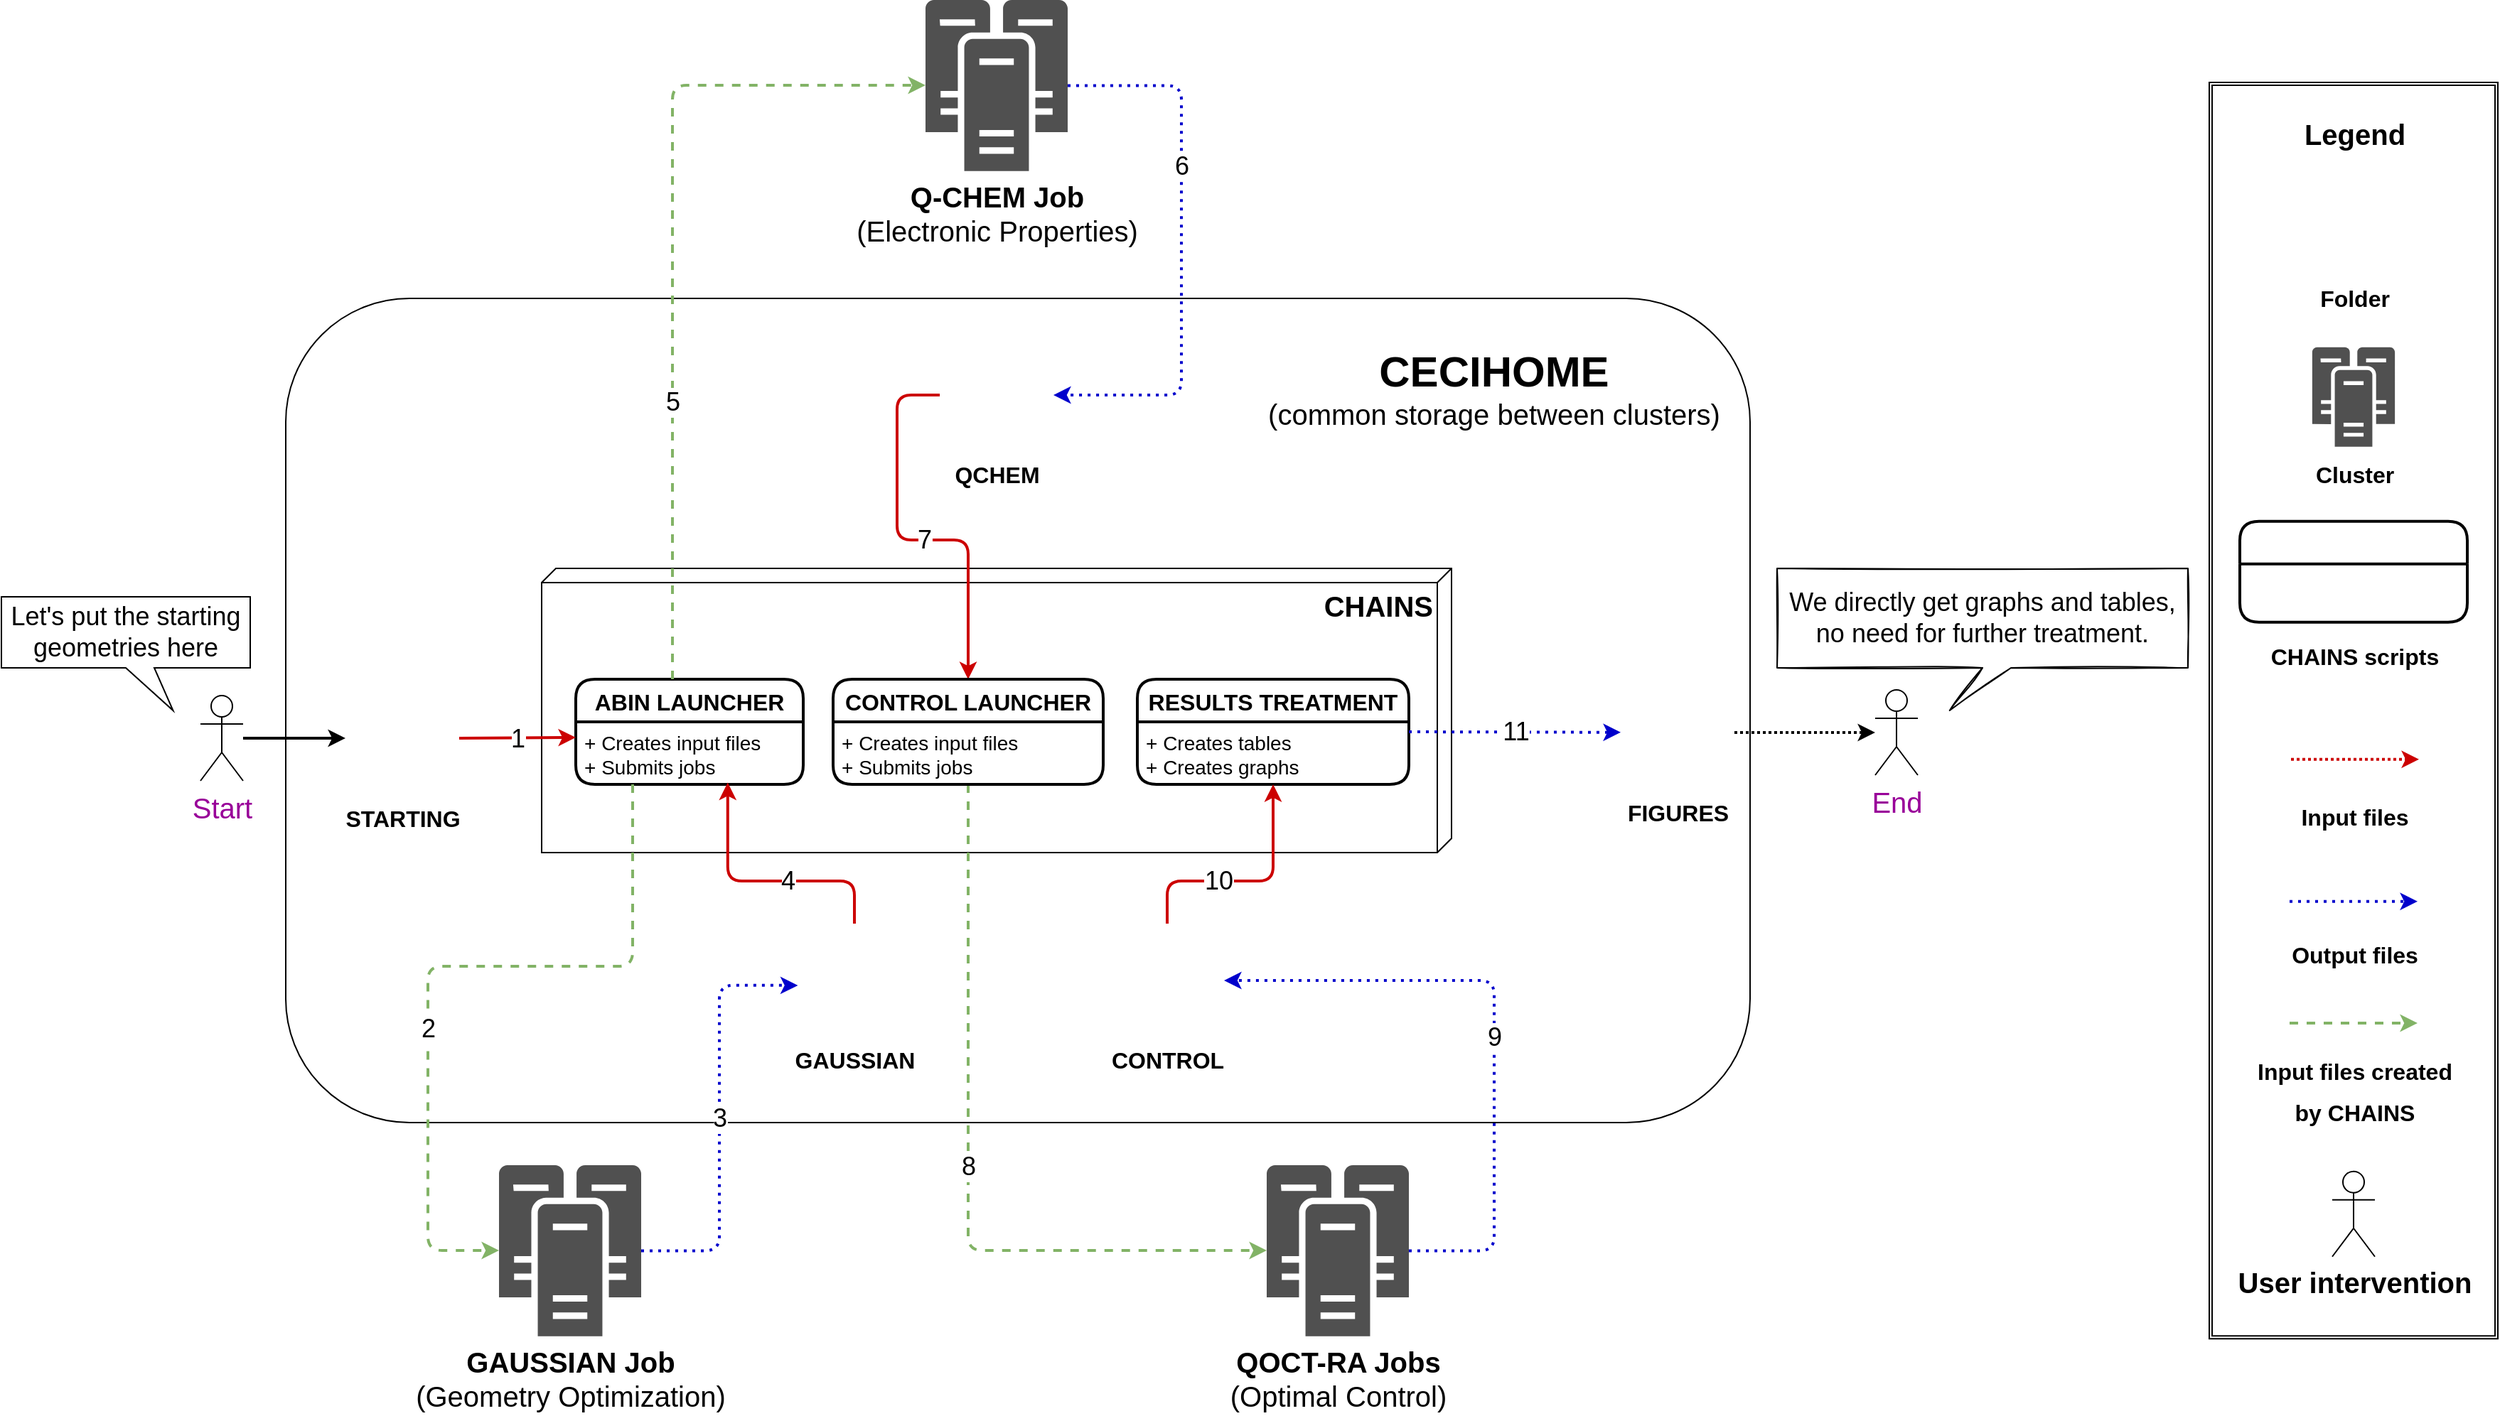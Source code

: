 <mxfile version="20.2.0" type="device"><diagram id="oDAFBVokc_pXZUpDWFh-" name="Page-1"><mxGraphModel dx="2188" dy="1157" grid="1" gridSize="10" guides="1" tooltips="1" connect="1" arrows="1" fold="1" page="1" pageScale="1" pageWidth="1500" pageHeight="1200" math="0" shadow="0"><root><mxCell id="0"/><mxCell id="1" parent="0"/><mxCell id="QxO57SGYFA1e94odiCVw-58" value="" style="whiteSpace=wrap;html=1;fontSize=20;align=right;rounded=1;" parent="1" vertex="1"><mxGeometry x="250" y="310" width="1030" height="580" as="geometry"/></mxCell><mxCell id="QxO57SGYFA1e94odiCVw-16" value="&lt;div style=&quot;font-size: 20px&quot; align=&quot;right&quot;&gt;&lt;b style=&quot;font-size: 20px&quot;&gt;CHAINS&lt;/b&gt;&lt;/div&gt;" style="verticalAlign=top;align=right;spacingTop=8;spacingLeft=2;spacingRight=12;shape=cube;size=10;direction=south;fontStyle=0;html=1;fontSize=20;rounded=1;" parent="1" vertex="1"><mxGeometry x="430" y="500" width="640" height="200" as="geometry"/></mxCell><mxCell id="QxO57SGYFA1e94odiCVw-7" value="&lt;span style=&quot;font-size: 16px&quot;&gt;STARTING&lt;/span&gt;" style="shape=image;html=1;verticalAlign=top;verticalLabelPosition=bottom;labelBackgroundColor=#ffffff;imageAspect=0;aspect=fixed;image=https://cdn2.iconfinder.com/data/icons/essential-web-3/50/folder-open-storage-file-organize-128.png;fontSize=16;fontStyle=1;rounded=1;" parent="1" vertex="1"><mxGeometry x="292" y="579.5" width="80" height="80" as="geometry"/></mxCell><mxCell id="QxO57SGYFA1e94odiCVw-10" value="GAUSSIAN" style="shape=image;html=1;verticalAlign=top;verticalLabelPosition=bottom;labelBackgroundColor=#ffffff;imageAspect=0;aspect=fixed;image=https://cdn2.iconfinder.com/data/icons/essential-web-3/50/folder-open-storage-file-organize-128.png;fontSize=16;fontStyle=1;rounded=1;" parent="1" vertex="1"><mxGeometry x="610" y="750" width="80" height="80" as="geometry"/></mxCell><mxCell id="QxO57SGYFA1e94odiCVw-11" value="QCHEM" style="shape=image;html=1;verticalAlign=top;verticalLabelPosition=bottom;labelBackgroundColor=#ffffff;imageAspect=0;aspect=fixed;image=https://cdn2.iconfinder.com/data/icons/essential-web-3/50/folder-open-storage-file-organize-128.png;fontSize=16;fontStyle=1;rounded=1;" parent="1" vertex="1"><mxGeometry x="710" y="338" width="80" height="80" as="geometry"/></mxCell><mxCell id="QxO57SGYFA1e94odiCVw-12" value="&lt;div&gt;CONTROL&lt;/div&gt;" style="shape=image;html=1;verticalAlign=top;verticalLabelPosition=bottom;labelBackgroundColor=#ffffff;imageAspect=0;aspect=fixed;image=https://cdn2.iconfinder.com/data/icons/essential-web-3/50/folder-open-storage-file-organize-128.png;fontSize=16;fontStyle=1;rounded=1;" parent="1" vertex="1"><mxGeometry x="830" y="750" width="80" height="80" as="geometry"/></mxCell><mxCell id="QxO57SGYFA1e94odiCVw-13" value="FIGURES" style="shape=image;html=1;verticalAlign=top;verticalLabelPosition=bottom;labelBackgroundColor=#ffffff;imageAspect=0;aspect=fixed;image=https://cdn2.iconfinder.com/data/icons/essential-web-3/50/folder-open-storage-file-organize-128.png;fontSize=16;fontStyle=1;rounded=1;" parent="1" vertex="1"><mxGeometry x="1189" y="575.5" width="80" height="80" as="geometry"/></mxCell><mxCell id="QxO57SGYFA1e94odiCVw-34" value="&lt;b&gt;GAUSSIAN Job&lt;/b&gt; &lt;br&gt;(Geometry Optimization)" style="pointerEvents=1;shadow=0;dashed=0;html=1;strokeColor=none;fillColor=#505050;labelPosition=center;verticalLabelPosition=bottom;verticalAlign=top;outlineConnect=0;align=center;shape=mxgraph.office.servers.cluster_server;fontSize=20;aspect=fixed;rounded=1;" parent="1" vertex="1"><mxGeometry x="400" y="920" width="100" height="120.41" as="geometry"/></mxCell><mxCell id="QxO57SGYFA1e94odiCVw-43" value="&lt;b&gt;Q-CHEM Job&lt;/b&gt; &lt;br&gt;&lt;div&gt;(Electronic Properties)&lt;/div&gt;" style="pointerEvents=1;shadow=0;dashed=0;html=1;strokeColor=none;fillColor=#505050;labelPosition=center;verticalLabelPosition=bottom;verticalAlign=top;outlineConnect=0;align=center;shape=mxgraph.office.servers.cluster_server;fontSize=20;aspect=fixed;rounded=1;" parent="1" vertex="1"><mxGeometry x="700" y="100" width="100" height="120.41" as="geometry"/></mxCell><mxCell id="QxO57SGYFA1e94odiCVw-48" value="&lt;b&gt;QOCT-RA Jobs&lt;/b&gt; &lt;br&gt;(Optimal Control)" style="pointerEvents=1;shadow=0;dashed=0;html=1;strokeColor=none;fillColor=#505050;labelPosition=center;verticalLabelPosition=bottom;verticalAlign=top;outlineConnect=0;align=center;shape=mxgraph.office.servers.cluster_server;fontSize=20;aspect=fixed;rounded=1;" parent="1" vertex="1"><mxGeometry x="940" y="920" width="100" height="120.41" as="geometry"/></mxCell><mxCell id="QxO57SGYFA1e94odiCVw-59" value="&lt;font style=&quot;font-size: 30px&quot;&gt;&lt;b&gt;CECIHOME&lt;/b&gt;&lt;/font&gt;&lt;br&gt;(common storage between clusters)" style="text;html=1;strokeColor=none;fillColor=none;align=center;verticalAlign=middle;whiteSpace=wrap;fontSize=20;rounded=1;" parent="1" vertex="1"><mxGeometry x="920" y="338" width="360" height="70" as="geometry"/></mxCell><mxCell id="QxO57SGYFA1e94odiCVw-60" value="&lt;font color=&quot;#990099&quot;&gt;Start&lt;/font&gt;" style="shape=umlActor;verticalLabelPosition=bottom;verticalAlign=top;html=1;outlineConnect=0;fontSize=20;align=center;rounded=1;" parent="1" vertex="1"><mxGeometry x="190" y="589.5" width="30" height="60" as="geometry"/></mxCell><mxCell id="QxO57SGYFA1e94odiCVw-64" value="&lt;font color=&quot;#990099&quot;&gt;End&lt;/font&gt;" style="shape=umlActor;verticalLabelPosition=bottom;verticalAlign=top;html=1;outlineConnect=0;fontSize=20;align=center;rounded=1;" parent="1" vertex="1"><mxGeometry x="1368" y="585.5" width="30" height="60" as="geometry"/></mxCell><mxCell id="QxO57SGYFA1e94odiCVw-25" value="ABIN LAUNCHER" style="swimlane;childLayout=stackLayout;horizontal=1;startSize=30;horizontalStack=0;fontSize=16;fontStyle=1;strokeWidth=2;resizeParent=0;resizeLast=1;shadow=0;dashed=0;align=center;rounded=1;" parent="1" vertex="1"><mxGeometry x="454" y="578" width="160" height="74" as="geometry"/></mxCell><mxCell id="QxO57SGYFA1e94odiCVw-26" value="+ Creates input files&#xA;+ Submits jobs" style="align=left;strokeColor=none;fillColor=none;spacingLeft=4;fontSize=14;verticalAlign=top;resizable=0;rotatable=0;part=1;rounded=1;" parent="QxO57SGYFA1e94odiCVw-25" vertex="1"><mxGeometry y="30" width="160" height="44" as="geometry"/></mxCell><mxCell id="QxO57SGYFA1e94odiCVw-29" value="RESULTS TREATMENT" style="swimlane;childLayout=stackLayout;horizontal=1;startSize=30;horizontalStack=0;fontSize=16;fontStyle=1;strokeWidth=2;resizeParent=0;resizeLast=1;shadow=0;dashed=0;align=center;rounded=1;" parent="1" vertex="1"><mxGeometry x="849" y="577.995" width="191" height="74.01" as="geometry"/></mxCell><mxCell id="QxO57SGYFA1e94odiCVw-30" value="+ Creates tables&#xA;+ Creates graphs" style="align=left;strokeColor=none;fillColor=none;spacingLeft=4;fontSize=14;verticalAlign=top;resizable=0;rotatable=0;part=1;rounded=1;" parent="QxO57SGYFA1e94odiCVw-29" vertex="1"><mxGeometry y="30" width="191" height="44.01" as="geometry"/></mxCell><mxCell id="eIyXIAfSM2_SocFCffGe-3" value="" style="endArrow=classic;html=1;fontSize=20;strokeWidth=2;" parent="1" source="QxO57SGYFA1e94odiCVw-60" target="QxO57SGYFA1e94odiCVw-7" edge="1"><mxGeometry relative="1" as="geometry"><mxPoint x="70" y="734" as="sourcePoint"/><mxPoint x="170" y="734" as="targetPoint"/></mxGeometry></mxCell><mxCell id="eIyXIAfSM2_SocFCffGe-5" value="" style="endArrow=classic;html=1;fontSize=20;entryX=0;entryY=0.25;entryDx=0;entryDy=0;strokeColor=#CC0000;exitX=1;exitY=0.5;exitDx=0;exitDy=0;strokeWidth=2;" parent="1" source="QxO57SGYFA1e94odiCVw-7" target="QxO57SGYFA1e94odiCVw-26" edge="1"><mxGeometry relative="1" as="geometry"><mxPoint x="298" y="620" as="sourcePoint"/><mxPoint x="400" y="740" as="targetPoint"/></mxGeometry></mxCell><mxCell id="eIyXIAfSM2_SocFCffGe-6" value="1" style="edgeLabel;resizable=0;html=1;align=center;verticalAlign=middle;fontSize=18;rounded=1;" parent="eIyXIAfSM2_SocFCffGe-5" connectable="0" vertex="1"><mxGeometry relative="1" as="geometry"/></mxCell><mxCell id="eIyXIAfSM2_SocFCffGe-8" value="" style="endArrow=classic;html=1;fontSize=20;jumpStyle=none;edgeStyle=orthogonalEdgeStyle;strokeColor=#82b366;dashed=1;exitX=0.25;exitY=1;exitDx=0;exitDy=0;fillColor=#d5e8d4;strokeWidth=2;" parent="1" source="QxO57SGYFA1e94odiCVw-26" target="QxO57SGYFA1e94odiCVw-34" edge="1"><mxGeometry relative="1" as="geometry"><mxPoint x="510" y="650" as="sourcePoint"/><mxPoint x="470" y="620.25" as="targetPoint"/><Array as="points"><mxPoint x="494" y="780"/><mxPoint x="350" y="780"/><mxPoint x="350" y="980"/></Array></mxGeometry></mxCell><mxCell id="eIyXIAfSM2_SocFCffGe-9" value="2" style="edgeLabel;resizable=0;html=1;align=center;verticalAlign=middle;fontSize=18;rounded=1;" parent="eIyXIAfSM2_SocFCffGe-8" connectable="0" vertex="1"><mxGeometry relative="1" as="geometry"><mxPoint x="-11" y="44" as="offset"/></mxGeometry></mxCell><mxCell id="eIyXIAfSM2_SocFCffGe-10" value="" style="endArrow=classic;html=1;fontSize=20;jumpStyle=none;entryX=0.003;entryY=0.543;entryDx=0;entryDy=0;entryPerimeter=0;edgeStyle=orthogonalEdgeStyle;strokeColor=#0000CC;dashed=1;dashPattern=1 2;strokeWidth=2;" parent="1" source="QxO57SGYFA1e94odiCVw-34" target="QxO57SGYFA1e94odiCVw-10" edge="1"><mxGeometry relative="1" as="geometry"><mxPoint x="590" y="720" as="sourcePoint"/><mxPoint x="530" y="1030" as="targetPoint"/></mxGeometry></mxCell><mxCell id="eIyXIAfSM2_SocFCffGe-11" value="3" style="edgeLabel;resizable=0;html=1;align=center;verticalAlign=middle;fontSize=18;rounded=1;" parent="eIyXIAfSM2_SocFCffGe-10" connectable="0" vertex="1"><mxGeometry relative="1" as="geometry"/></mxCell><mxCell id="eIyXIAfSM2_SocFCffGe-14" value="" style="endArrow=classic;html=1;fontSize=20;jumpStyle=none;entryX=0.668;entryY=0.972;entryDx=0;entryDy=0;entryPerimeter=0;edgeStyle=orthogonalEdgeStyle;exitX=0.5;exitY=0;exitDx=0;exitDy=0;strokeColor=#CC0000;strokeWidth=2;" parent="1" source="QxO57SGYFA1e94odiCVw-10" target="QxO57SGYFA1e94odiCVw-26" edge="1"><mxGeometry relative="1" as="geometry"><mxPoint x="510" y="1030.2" as="sourcePoint"/><mxPoint x="620.24" y="803.44" as="targetPoint"/><Array as="points"><mxPoint x="650" y="720"/><mxPoint x="561" y="720"/></Array></mxGeometry></mxCell><mxCell id="eIyXIAfSM2_SocFCffGe-15" value="4" style="edgeLabel;resizable=0;html=1;align=center;verticalAlign=middle;fontSize=18;rounded=1;" parent="eIyXIAfSM2_SocFCffGe-14" connectable="0" vertex="1"><mxGeometry relative="1" as="geometry"><mxPoint x="17" as="offset"/></mxGeometry></mxCell><mxCell id="eIyXIAfSM2_SocFCffGe-20" value="" style="endArrow=classic;html=1;fontSize=20;entryX=0.5;entryY=0;entryDx=0;entryDy=0;exitX=0;exitY=0.5;exitDx=0;exitDy=0;edgeStyle=orthogonalEdgeStyle;strokeColor=#CC0000;strokeWidth=2;" parent="1" source="QxO57SGYFA1e94odiCVw-11" target="QxO57SGYFA1e94odiCVw-27" edge="1"><mxGeometry relative="1" as="geometry"><mxPoint x="658" y="470" as="sourcePoint"/><mxPoint x="830" y="470.25" as="targetPoint"/><Array as="points"><mxPoint x="680" y="378"/><mxPoint x="680" y="480"/><mxPoint x="730" y="480"/></Array></mxGeometry></mxCell><mxCell id="eIyXIAfSM2_SocFCffGe-21" value="7" style="edgeLabel;resizable=0;html=1;align=center;verticalAlign=middle;fontSize=18;rounded=1;" parent="eIyXIAfSM2_SocFCffGe-20" connectable="0" vertex="1"><mxGeometry relative="1" as="geometry"><mxPoint x="11" as="offset"/></mxGeometry></mxCell><mxCell id="eIyXIAfSM2_SocFCffGe-22" value="" style="endArrow=classic;html=1;fontSize=20;exitX=0.5;exitY=1;exitDx=0;exitDy=0;edgeStyle=orthogonalEdgeStyle;strokeColor=#82b366;dashed=1;fillColor=#d5e8d4;strokeWidth=2;" parent="1" source="QxO57SGYFA1e94odiCVw-27" target="QxO57SGYFA1e94odiCVw-48" edge="1"><mxGeometry relative="1" as="geometry"><mxPoint x="750" y="878.41" as="sourcePoint"/><mxPoint x="790" y="1080.41" as="targetPoint"/><Array as="points"><mxPoint x="730" y="980"/></Array></mxGeometry></mxCell><mxCell id="eIyXIAfSM2_SocFCffGe-23" value="8" style="edgeLabel;resizable=0;html=1;align=center;verticalAlign=middle;fontSize=18;rounded=1;" parent="eIyXIAfSM2_SocFCffGe-22" connectable="0" vertex="1"><mxGeometry relative="1" as="geometry"><mxPoint as="offset"/></mxGeometry></mxCell><mxCell id="eIyXIAfSM2_SocFCffGe-24" value="" style="endArrow=classic;html=1;fontSize=20;entryX=1;entryY=0.5;entryDx=0;entryDy=0;edgeStyle=orthogonalEdgeStyle;strokeColor=#0000CC;dashed=1;dashPattern=1 2;strokeWidth=2;" parent="1" source="QxO57SGYFA1e94odiCVw-48" target="QxO57SGYFA1e94odiCVw-12" edge="1"><mxGeometry relative="1" as="geometry"><mxPoint x="720" y="388" as="sourcePoint"/><mxPoint x="760" y="590" as="targetPoint"/><Array as="points"><mxPoint x="1100" y="980"/><mxPoint x="1100" y="790"/></Array></mxGeometry></mxCell><mxCell id="eIyXIAfSM2_SocFCffGe-25" value="9" style="edgeLabel;resizable=0;html=1;align=center;verticalAlign=middle;fontSize=18;rounded=1;" parent="eIyXIAfSM2_SocFCffGe-24" connectable="0" vertex="1"><mxGeometry relative="1" as="geometry"><mxPoint y="9.8" as="offset"/></mxGeometry></mxCell><mxCell id="eIyXIAfSM2_SocFCffGe-26" value="" style="endArrow=classic;html=1;fontSize=20;jumpStyle=none;edgeStyle=orthogonalEdgeStyle;strokeColor=#CC0000;entryX=0.5;entryY=1;entryDx=0;entryDy=0;strokeWidth=2;" parent="1" source="QxO57SGYFA1e94odiCVw-12" target="QxO57SGYFA1e94odiCVw-30" edge="1"><mxGeometry relative="1" as="geometry"><mxPoint x="873.12" y="750" as="sourcePoint"/><mxPoint x="949" y="654" as="targetPoint"/><Array as="points"><mxPoint x="870" y="720"/><mxPoint x="945" y="720"/></Array></mxGeometry></mxCell><mxCell id="eIyXIAfSM2_SocFCffGe-27" value="10" style="edgeLabel;resizable=0;html=1;align=center;verticalAlign=middle;fontSize=18;rounded=1;" parent="eIyXIAfSM2_SocFCffGe-26" connectable="0" vertex="1"><mxGeometry relative="1" as="geometry"><mxPoint x="-20" as="offset"/></mxGeometry></mxCell><mxCell id="eIyXIAfSM2_SocFCffGe-28" value="" style="endArrow=classic;html=1;fontSize=20;exitX=1;exitY=0.5;exitDx=0;exitDy=0;strokeColor=#0000CC;dashed=1;dashPattern=1 2;strokeWidth=2;" parent="1" source="QxO57SGYFA1e94odiCVw-29" target="QxO57SGYFA1e94odiCVw-13" edge="1"><mxGeometry relative="1" as="geometry"><mxPoint x="1032" y="690" as="sourcePoint"/><mxPoint x="1204" y="690.25" as="targetPoint"/></mxGeometry></mxCell><mxCell id="eIyXIAfSM2_SocFCffGe-29" value="11" style="edgeLabel;resizable=0;html=1;align=center;verticalAlign=middle;fontSize=18;rounded=1;" parent="eIyXIAfSM2_SocFCffGe-28" connectable="0" vertex="1"><mxGeometry relative="1" as="geometry"/></mxCell><mxCell id="eIyXIAfSM2_SocFCffGe-30" value="" style="endArrow=classic;html=1;fontSize=20;exitX=1;exitY=0.5;exitDx=0;exitDy=0;dashed=1;dashPattern=1 1;strokeWidth=2;" parent="1" source="QxO57SGYFA1e94odiCVw-13" target="QxO57SGYFA1e94odiCVw-64" edge="1"><mxGeometry relative="1" as="geometry"><mxPoint x="1280" y="700.0" as="sourcePoint"/><mxPoint x="1454" y="700" as="targetPoint"/></mxGeometry></mxCell><mxCell id="eIyXIAfSM2_SocFCffGe-32" value="" style="endArrow=classic;html=1;fontSize=20;jumpStyle=none;exitX=0.425;exitY=0;exitDx=0;exitDy=0;edgeStyle=orthogonalEdgeStyle;strokeColor=#82b366;dashed=1;exitPerimeter=0;fillColor=#d5e8d4;strokeWidth=2;" parent="1" source="QxO57SGYFA1e94odiCVw-25" target="QxO57SGYFA1e94odiCVw-43" edge="1"><mxGeometry relative="1" as="geometry"><mxPoint x="550" y="580" as="sourcePoint"/><mxPoint x="700" y="121.059" as="targetPoint"/><Array as="points"><mxPoint x="522" y="160"/></Array></mxGeometry></mxCell><mxCell id="eIyXIAfSM2_SocFCffGe-33" value="5" style="edgeLabel;resizable=0;html=1;align=center;verticalAlign=middle;fontSize=18;rounded=1;" parent="eIyXIAfSM2_SocFCffGe-32" connectable="0" vertex="1"><mxGeometry relative="1" as="geometry"><mxPoint y="103" as="offset"/></mxGeometry></mxCell><mxCell id="QxO57SGYFA1e94odiCVw-27" value="CONTROL LAUNCHER" style="swimlane;childLayout=stackLayout;horizontal=1;startSize=30;horizontalStack=0;fontSize=16;fontStyle=1;strokeWidth=2;resizeParent=0;resizeLast=1;shadow=0;dashed=0;align=center;rounded=1;" parent="1" vertex="1"><mxGeometry x="635" y="578" width="190" height="74" as="geometry"/></mxCell><mxCell id="QxO57SGYFA1e94odiCVw-28" value="+ Creates input files&#xA;+ Submits jobs" style="align=left;strokeColor=none;fillColor=none;spacingLeft=4;fontSize=14;verticalAlign=top;resizable=0;rotatable=0;part=1;rounded=1;" parent="QxO57SGYFA1e94odiCVw-27" vertex="1"><mxGeometry y="30" width="190" height="44" as="geometry"/></mxCell><mxCell id="7hMAUDIdM-frHvh-ObMO-23" value="&lt;div align=&quot;center&quot;&gt;Let's put the starting geometries here&lt;/div&gt;" style="shape=callout;whiteSpace=wrap;html=1;perimeter=calloutPerimeter;fontSize=18;align=center;position2=0.69;" parent="1" vertex="1"><mxGeometry x="50" y="520" width="175" height="80" as="geometry"/></mxCell><mxCell id="7hMAUDIdM-frHvh-ObMO-24" value="We directly get graphs and tables, no need for further treatment." style="shape=callout;whiteSpace=wrap;html=1;perimeter=calloutPerimeter;fontSize=18;align=center;position2=0.42;sketch=1;" parent="1" vertex="1"><mxGeometry x="1299" y="500" width="289" height="100" as="geometry"/></mxCell><mxCell id="eIyXIAfSM2_SocFCffGe-18" value="" style="endArrow=classic;html=1;fontSize=20;edgeStyle=orthogonalEdgeStyle;entryX=1;entryY=0.5;entryDx=0;entryDy=0;strokeColor=#0000CC;dashed=1;dashPattern=1 2;strokeWidth=2;" parent="1" source="QxO57SGYFA1e94odiCVw-43" target="QxO57SGYFA1e94odiCVw-11" edge="1"><mxGeometry relative="1" as="geometry"><mxPoint x="650" y="260" as="sourcePoint"/><mxPoint x="760" y="338" as="targetPoint"/><Array as="points"><mxPoint x="880" y="160"/><mxPoint x="880" y="378"/></Array></mxGeometry></mxCell><mxCell id="eIyXIAfSM2_SocFCffGe-19" value="6" style="edgeLabel;resizable=0;html=1;align=center;verticalAlign=middle;fontSize=18;rounded=1;" parent="eIyXIAfSM2_SocFCffGe-18" connectable="0" vertex="1"><mxGeometry relative="1" as="geometry"><mxPoint y="-57.2" as="offset"/></mxGeometry></mxCell><mxCell id="66Vas3PQ9XI29hhNetnq-27" value="" style="group" parent="1" vertex="1" connectable="0"><mxGeometry x="1602.995" y="158.005" width="203" height="884.13" as="geometry"/></mxCell><mxCell id="66Vas3PQ9XI29hhNetnq-1" value="" style="shape=ext;double=1;rounded=0;whiteSpace=wrap;html=1;fontSize=20;rotation=90;" parent="66Vas3PQ9XI29hhNetnq-27" vertex="1"><mxGeometry x="-340.565" y="340.565" width="884.13" height="203" as="geometry"/></mxCell><mxCell id="66Vas3PQ9XI29hhNetnq-2" value="Legend" style="text;strokeColor=none;fillColor=none;html=1;fontSize=20;fontStyle=1;verticalAlign=middle;align=center;sketch=1;" parent="66Vas3PQ9XI29hhNetnq-27" vertex="1"><mxGeometry x="51.505" y="16.375" width="100" height="40" as="geometry"/></mxCell><mxCell id="66Vas3PQ9XI29hhNetnq-3" value="Folder" style="shape=image;html=1;verticalAlign=top;verticalLabelPosition=bottom;labelBackgroundColor=#ffffff;imageAspect=0;aspect=fixed;image=https://cdn2.iconfinder.com/data/icons/essential-web-3/50/folder-open-storage-file-organize-128.png;fontSize=16;fontStyle=1;rounded=1;" parent="66Vas3PQ9XI29hhNetnq-27" vertex="1"><mxGeometry x="66.505" y="66.375" width="70" height="70" as="geometry"/></mxCell><mxCell id="66Vas3PQ9XI29hhNetnq-4" value="&lt;b&gt;&lt;font style=&quot;font-size: 16px&quot;&gt;Cluster&lt;/font&gt;&lt;/b&gt;" style="pointerEvents=1;shadow=0;dashed=0;html=1;strokeColor=none;fillColor=#505050;labelPosition=center;verticalLabelPosition=bottom;verticalAlign=top;outlineConnect=0;align=center;shape=mxgraph.office.servers.cluster_server;fontSize=20;aspect=fixed;rounded=1;" parent="66Vas3PQ9XI29hhNetnq-27" vertex="1"><mxGeometry x="72.44" y="186.375" width="58.13" height="70" as="geometry"/></mxCell><mxCell id="66Vas3PQ9XI29hhNetnq-17" value="" style="group" parent="66Vas3PQ9XI29hhNetnq-27" vertex="1" connectable="0"><mxGeometry x="21.505" y="308.875" width="160" height="115.5" as="geometry"/></mxCell><mxCell id="66Vas3PQ9XI29hhNetnq-5" value="" style="swimlane;childLayout=stackLayout;horizontal=1;startSize=30;horizontalStack=0;fontSize=14;fontStyle=1;strokeWidth=2;resizeParent=0;resizeLast=1;shadow=0;dashed=0;align=center;rounded=1;aspect=fixed;container=0;" parent="66Vas3PQ9XI29hhNetnq-17" vertex="1"><mxGeometry width="160" height="71" as="geometry"/></mxCell><mxCell id="66Vas3PQ9XI29hhNetnq-6" value="CHAINS scripts" style="text;strokeColor=none;fillColor=none;html=1;fontSize=16;fontStyle=1;verticalAlign=middle;align=center;container=0;" parent="66Vas3PQ9XI29hhNetnq-17" vertex="1"><mxGeometry x="10" y="75.5" width="140" height="40" as="geometry"/></mxCell><mxCell id="66Vas3PQ9XI29hhNetnq-18" value="&lt;b&gt;&lt;font style=&quot;font-size: 20px;&quot;&gt;&lt;font style=&quot;font-size: 20px;&quot;&gt;User&lt;/font&gt;&lt;/font&gt; intervention&lt;br&gt;&lt;/b&gt;" style="shape=umlActor;verticalLabelPosition=bottom;verticalAlign=top;html=1;outlineConnect=0;fontSize=20;align=center;rounded=1;" parent="66Vas3PQ9XI29hhNetnq-27" vertex="1"><mxGeometry x="86.505" y="766.375" width="30" height="60" as="geometry"/></mxCell><mxCell id="7hMAUDIdM-frHvh-ObMO-14" value="&lt;div&gt;&lt;font style=&quot;font-size: 16px&quot;&gt;&lt;span&gt;&lt;font style=&quot;font-size: 16px&quot;&gt;&lt;font style=&quot;font-size: 16px&quot;&gt;Input&lt;/font&gt; files&lt;/font&gt;&lt;/span&gt; created &lt;br&gt;&lt;/font&gt;&lt;/div&gt;&lt;div&gt;&lt;font style=&quot;font-size: 16px&quot;&gt;by CHAINS&lt;/font&gt;&lt;/div&gt;" style="text;strokeColor=none;fillColor=none;html=1;fontSize=24;fontStyle=1;verticalAlign=middle;align=center;" parent="66Vas3PQ9XI29hhNetnq-27" vertex="1"><mxGeometry x="11.505" y="693.333" width="180" height="29.542" as="geometry"/></mxCell><mxCell id="66Vas3PQ9XI29hhNetnq-11" value="" style="endArrow=classic;html=1;dashed=1;dashPattern=1 2;strokeColor=#0000CC;strokeWidth=2;" parent="66Vas3PQ9XI29hhNetnq-27" edge="1"><mxGeometry width="50" height="50" relative="1" as="geometry"><mxPoint x="56.505" y="576.375" as="sourcePoint"/><mxPoint x="146.505" y="576.375" as="targetPoint"/></mxGeometry></mxCell><mxCell id="66Vas3PQ9XI29hhNetnq-12" value="&lt;span&gt;&lt;font style=&quot;font-size: 16px&quot;&gt;&lt;font style=&quot;font-size: 16px&quot;&gt;Output&lt;/font&gt; files&lt;br&gt;&lt;/font&gt;&lt;/span&gt;" style="text;strokeColor=none;fillColor=none;html=1;fontSize=24;fontStyle=1;verticalAlign=middle;align=center;" parent="66Vas3PQ9XI29hhNetnq-27" vertex="1"><mxGeometry x="51.505" y="599.158" width="100" height="24.967" as="geometry"/></mxCell><mxCell id="2M4D_UBos6zKvFOcv-xf-3" value="" style="endArrow=classic;html=1;dashed=1;strokeColor=#82b366;fillColor=#d5e8d4;strokeWidth=2;" edge="1" parent="66Vas3PQ9XI29hhNetnq-27"><mxGeometry width="50" height="50" relative="1" as="geometry"><mxPoint x="56.495" y="661.995" as="sourcePoint"/><mxPoint x="146.495" y="661.995" as="targetPoint"/></mxGeometry></mxCell><mxCell id="66Vas3PQ9XI29hhNetnq-8" value="" style="endArrow=classic;html=1;dashed=1;dashPattern=1 1;strokeColor=#CC0000;strokeWidth=2;" parent="66Vas3PQ9XI29hhNetnq-27" edge="1"><mxGeometry width="50" height="50" relative="1" as="geometry"><mxPoint x="57.505" y="476.375" as="sourcePoint"/><mxPoint x="147.505" y="476.375" as="targetPoint"/></mxGeometry></mxCell><mxCell id="66Vas3PQ9XI29hhNetnq-9" value="&lt;span&gt;&lt;font style=&quot;font-size: 16px&quot;&gt;&lt;font style=&quot;font-size: 16px&quot;&gt;Input&lt;/font&gt; files&lt;br&gt;&lt;/font&gt;&lt;/span&gt;" style="text;strokeColor=none;fillColor=none;html=1;fontSize=24;fontStyle=1;verticalAlign=middle;align=center;" parent="66Vas3PQ9XI29hhNetnq-27" vertex="1"><mxGeometry x="51.505" y="501.242" width="100" height="26.883" as="geometry"/></mxCell></root></mxGraphModel></diagram></mxfile>